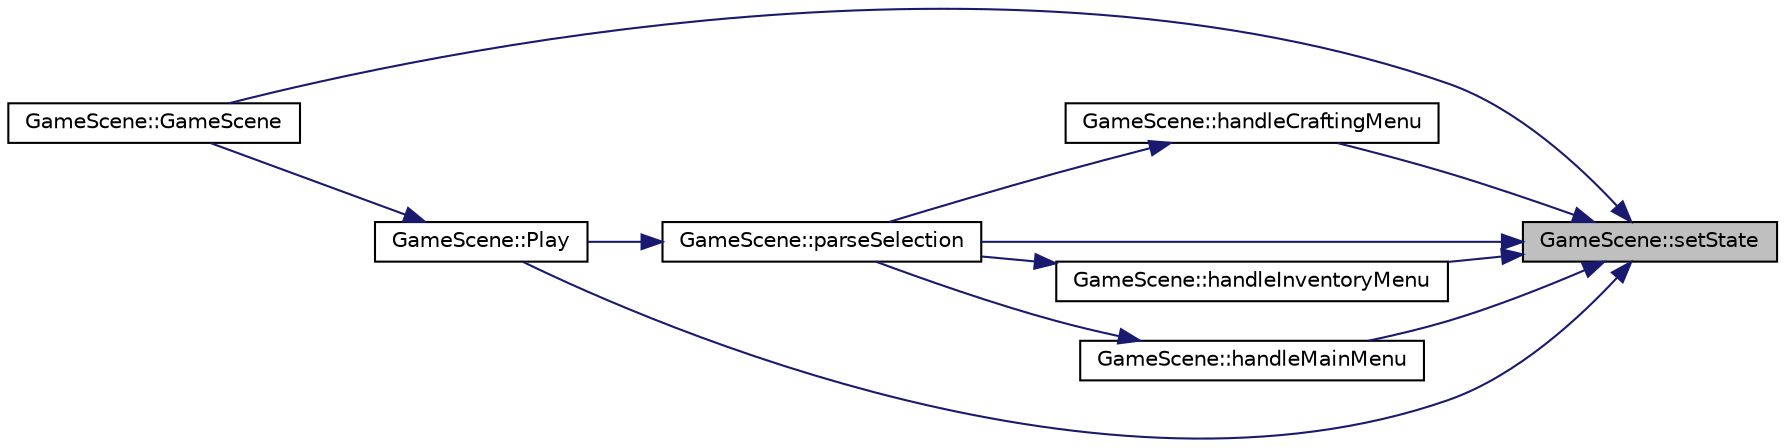 digraph "GameScene::setState"
{
 // LATEX_PDF_SIZE
  edge [fontname="Helvetica",fontsize="10",labelfontname="Helvetica",labelfontsize="10"];
  node [fontname="Helvetica",fontsize="10",shape=record];
  rankdir="RL";
  Node1 [label="GameScene::setState",height=0.2,width=0.4,color="black", fillcolor="grey75", style="filled", fontcolor="black",tooltip=" "];
  Node1 -> Node2 [dir="back",color="midnightblue",fontsize="10",style="solid"];
  Node2 [label="GameScene::GameScene",height=0.2,width=0.4,color="black", fillcolor="white", style="filled",URL="$class_game_scene.html#ac53cc300c8896048c0e21c67e49681b9",tooltip=" "];
  Node1 -> Node3 [dir="back",color="midnightblue",fontsize="10",style="solid"];
  Node3 [label="GameScene::handleCraftingMenu",height=0.2,width=0.4,color="black", fillcolor="white", style="filled",URL="$class_game_scene.html#a5a705416850fcad2ddb4fb62dd9a9f56",tooltip=" "];
  Node3 -> Node4 [dir="back",color="midnightblue",fontsize="10",style="solid"];
  Node4 [label="GameScene::parseSelection",height=0.2,width=0.4,color="black", fillcolor="white", style="filled",URL="$class_game_scene.html#aa78f7f563f8faa2e7e77de0f89cce05a",tooltip=" "];
  Node4 -> Node5 [dir="back",color="midnightblue",fontsize="10",style="solid"];
  Node5 [label="GameScene::Play",height=0.2,width=0.4,color="black", fillcolor="white", style="filled",URL="$class_game_scene.html#aa686e382acd281b9880377323fb283ac",tooltip=" "];
  Node5 -> Node2 [dir="back",color="midnightblue",fontsize="10",style="solid"];
  Node1 -> Node6 [dir="back",color="midnightblue",fontsize="10",style="solid"];
  Node6 [label="GameScene::handleInventoryMenu",height=0.2,width=0.4,color="black", fillcolor="white", style="filled",URL="$class_game_scene.html#a5d79ef87eefddd4437a24409feedf400",tooltip=" "];
  Node6 -> Node4 [dir="back",color="midnightblue",fontsize="10",style="solid"];
  Node1 -> Node7 [dir="back",color="midnightblue",fontsize="10",style="solid"];
  Node7 [label="GameScene::handleMainMenu",height=0.2,width=0.4,color="black", fillcolor="white", style="filled",URL="$class_game_scene.html#a7304e7385032c9ed63b3727bea9a11f2",tooltip=" "];
  Node7 -> Node4 [dir="back",color="midnightblue",fontsize="10",style="solid"];
  Node1 -> Node4 [dir="back",color="midnightblue",fontsize="10",style="solid"];
  Node1 -> Node5 [dir="back",color="midnightblue",fontsize="10",style="solid"];
}

